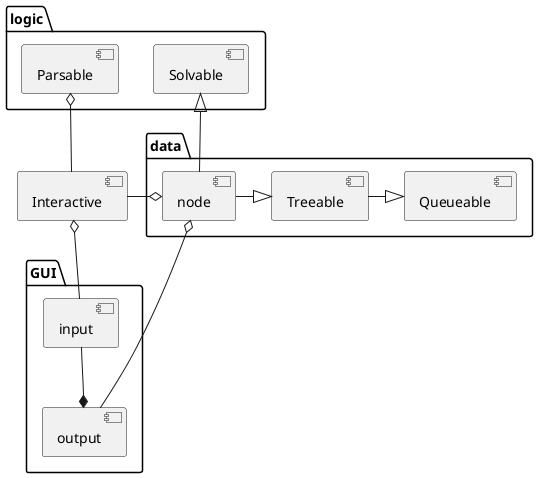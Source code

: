 @startuml


package GUI {

    component output
    component input
}

package logic {
    component Parsable
    component Solvable
}

package data {
    component Queueable
    component Treeable
    component node
}

component Interactive


[input]     -up-o    [Interactive]

[Interactive] -up-o     [Parsable]
[Interactive] -right-o   [node]
[Solvable]  <|-down-    [node]

[output]    *-up-       [input]
[output]    -up-o    [node]

[Queueable] <|-left- [Treeable]

[node]  -right-|>    [Treeable]

@enduml